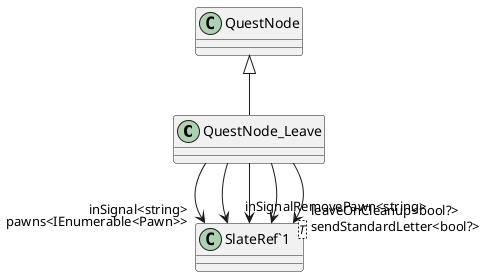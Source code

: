 @startuml
class QuestNode_Leave {
}
class "SlateRef`1"<T> {
}
QuestNode <|-- QuestNode_Leave
QuestNode_Leave --> "inSignal<string>" "SlateRef`1"
QuestNode_Leave --> "inSignalRemovePawn<string>" "SlateRef`1"
QuestNode_Leave --> "pawns<IEnumerable<Pawn>>" "SlateRef`1"
QuestNode_Leave --> "sendStandardLetter<bool?>" "SlateRef`1"
QuestNode_Leave --> "leaveOnCleanup<bool?>" "SlateRef`1"
@enduml
